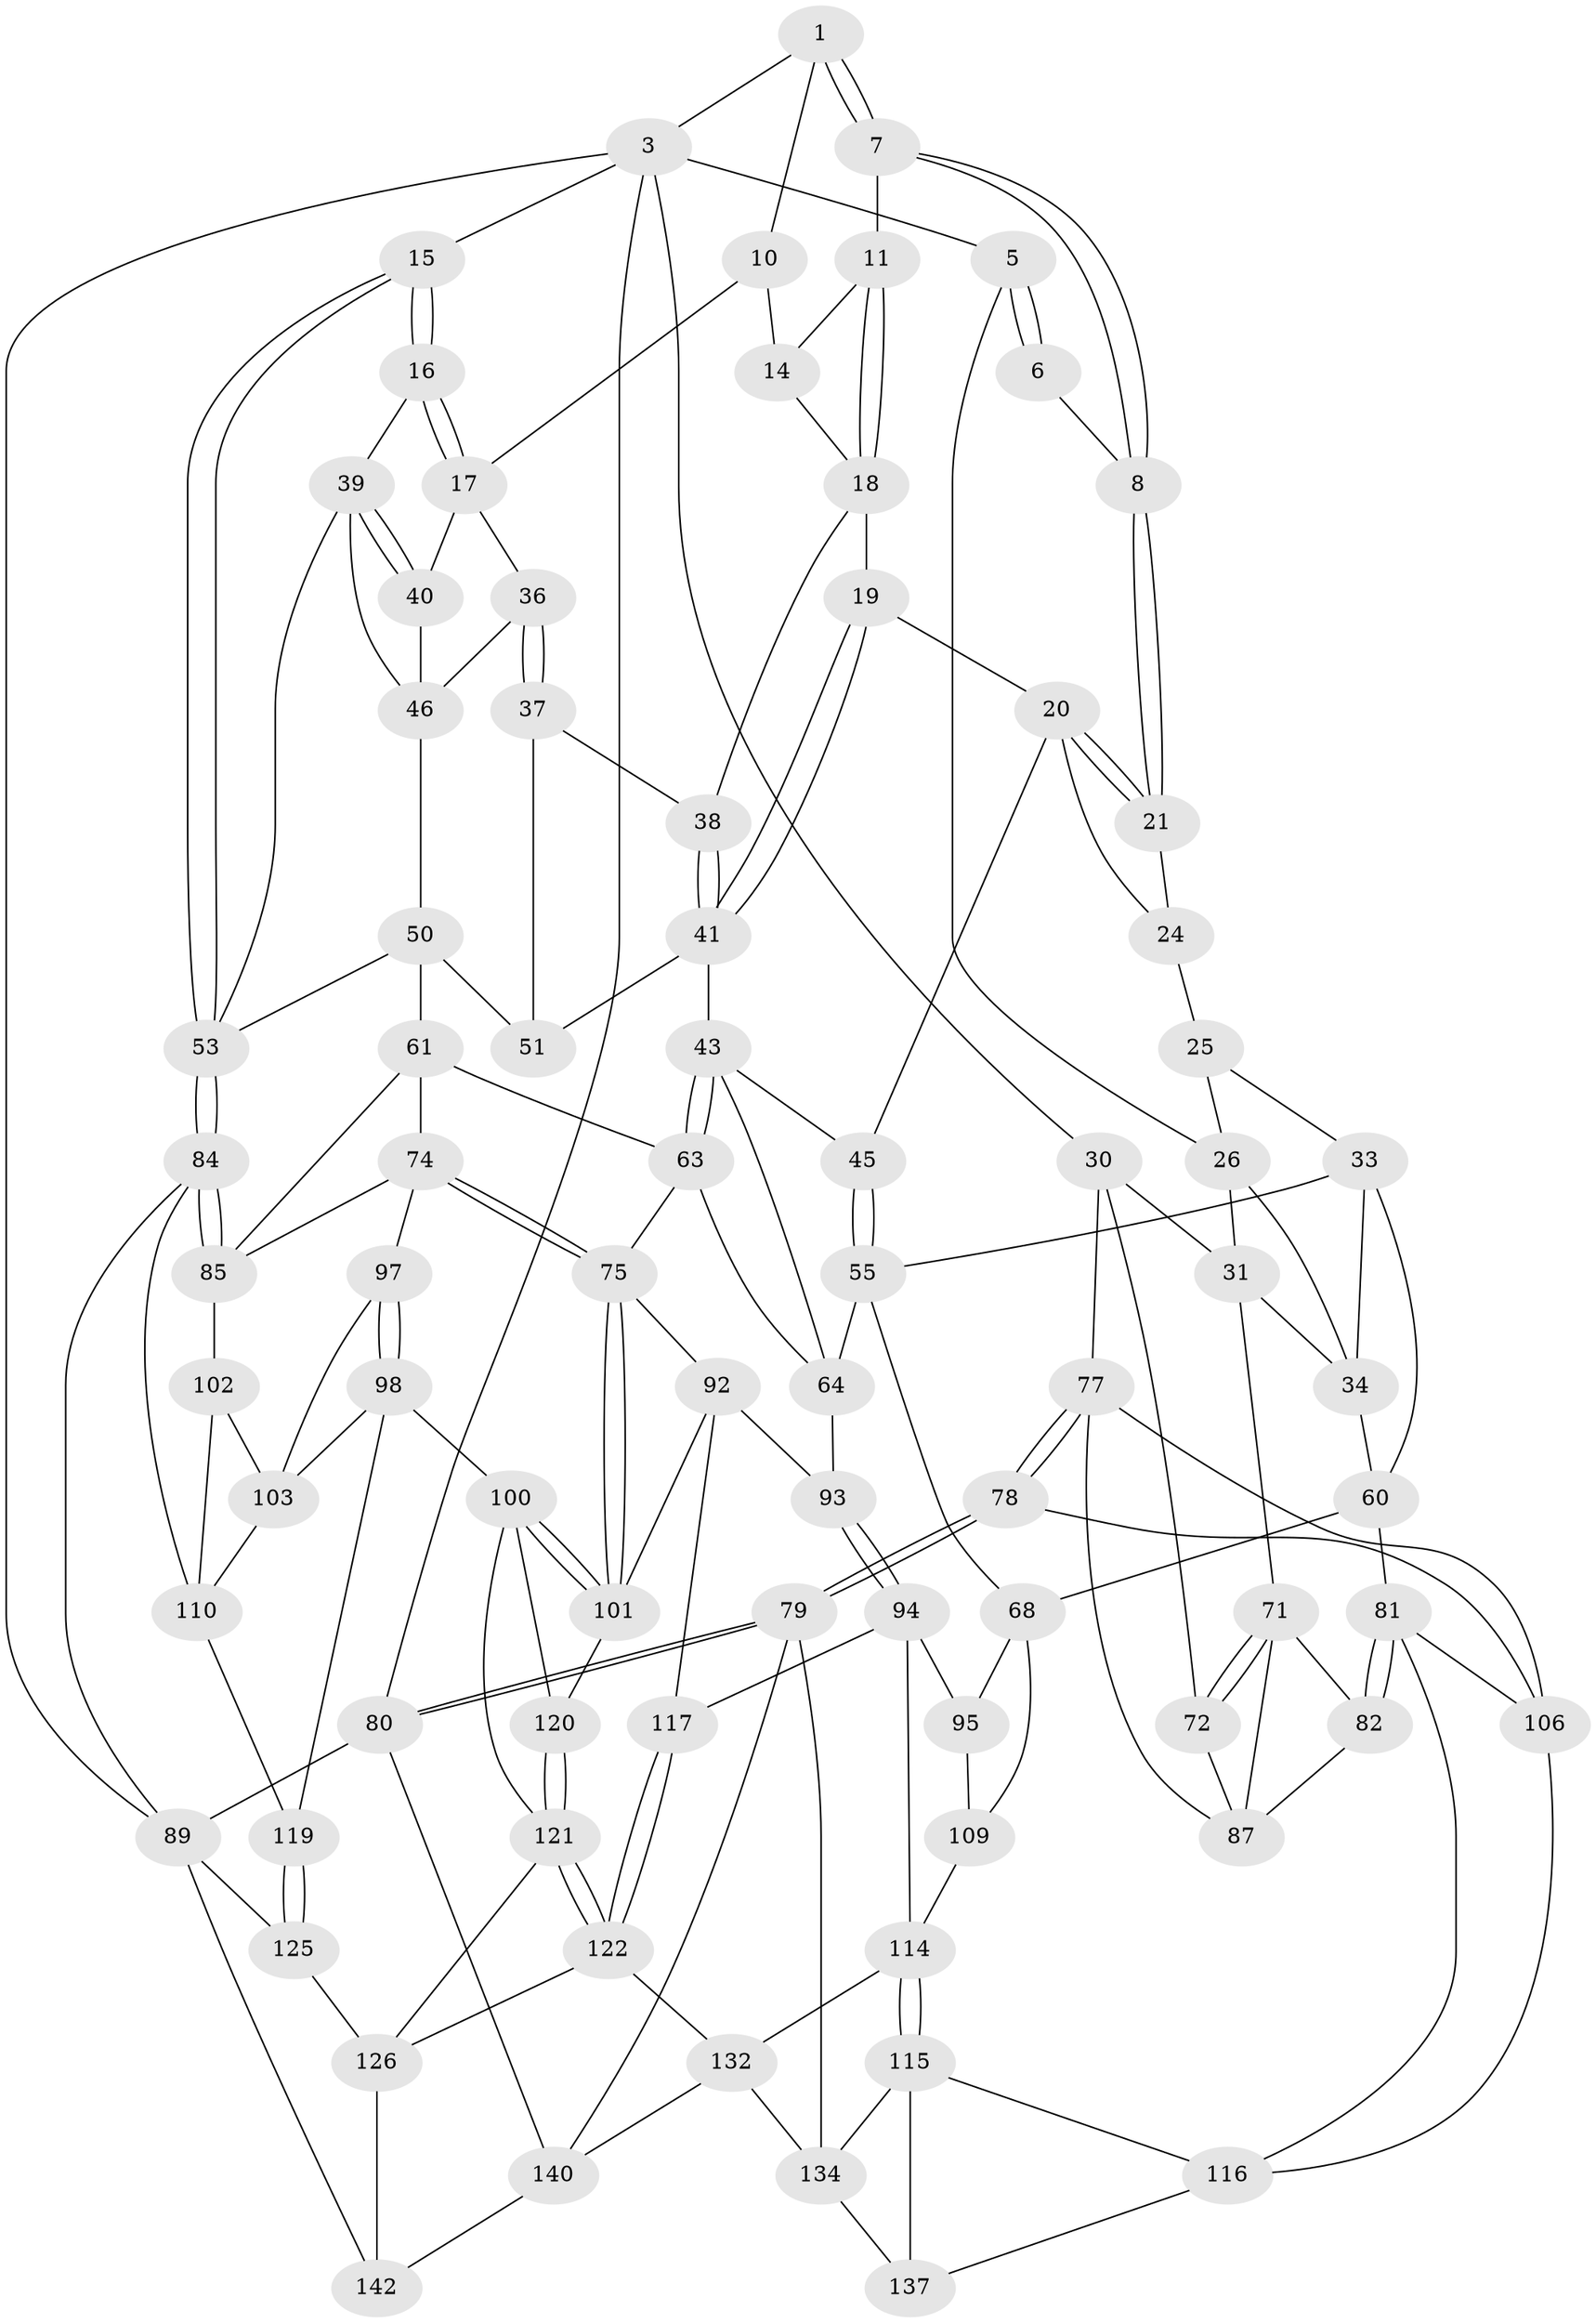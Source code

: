 // Generated by graph-tools (version 1.1) at 2025/52/02/27/25 19:52:37]
// undirected, 83 vertices, 182 edges
graph export_dot {
graph [start="1"]
  node [color=gray90,style=filled];
  1 [pos="+0.6897595771262246+0",super="+2"];
  3 [pos="+1+0",super="+4"];
  5 [pos="+0+0",super="+23"];
  6 [pos="+0.5081120922445033+0"];
  7 [pos="+0.6406919393540491+0.07464929239328945"];
  8 [pos="+0.4787339871240931+0.08574673782136151",super="+9"];
  10 [pos="+0.9147507295400381+0",super="+13"];
  11 [pos="+0.6498072061934104+0.09582914863897603",super="+12"];
  14 [pos="+0.7759532385854001+0.15719125458193992"];
  15 [pos="+1+0.0066311539457111655"];
  16 [pos="+0.9956322749952791+0.18356486671260852"];
  17 [pos="+0.8862359693089124+0.18794316864589275",super="+35"];
  18 [pos="+0.6394144759471644+0.15464373163266024",super="+22"];
  19 [pos="+0.6230147709213286+0.17991666423135905"];
  20 [pos="+0.5244240549297667+0.17839257567586178",super="+27"];
  21 [pos="+0.48500489994150575+0.12128264417398217"];
  24 [pos="+0.4549205602578835+0.15054048201722375",super="+28"];
  25 [pos="+0.38407375357988627+0.18580356177581384",super="+29"];
  26 [pos="+0.31747263949357024+0.1422809052731591",super="+32"];
  30 [pos="+0+0",super="+73"];
  31 [pos="+0.06639626940428449+0.1264810866769156",super="+58"];
  33 [pos="+0.2961571312674742+0.30600044754138545",super="+56"];
  34 [pos="+0.24210844091230382+0.25229636533203254",super="+57"];
  36 [pos="+0.8143099356379675+0.2341256310463973",super="+47"];
  37 [pos="+0.7683645928963544+0.23175316391224535",super="+48"];
  38 [pos="+0.7679788484399198+0.23155976568574826"];
  39 [pos="+0.9282338981746394+0.26142778656407345",super="+52"];
  40 [pos="+0.887706584675573+0.24880287020782194"];
  41 [pos="+0.6668710219490832+0.30182355293898455",super="+42"];
  43 [pos="+0.6297669631250777+0.36874478606524447",super="+44"];
  45 [pos="+0.5213899076160131+0.34390439512971543"];
  46 [pos="+0.8690180925663101+0.2701801476891723",super="+49"];
  50 [pos="+0.8477815320153393+0.37362290684446003",super="+59"];
  51 [pos="+0.8445671418989924+0.3715775178679239"];
  53 [pos="+1+0.3592191054264289",super="+54"];
  55 [pos="+0.4134030009719009+0.404021600586441",super="+66"];
  60 [pos="+0.23293089003776143+0.48177907291727096",super="+70"];
  61 [pos="+0.8763467702752323+0.47590960531762005",super="+62"];
  63 [pos="+0.6502710422920712+0.43163773990982723",super="+67"];
  64 [pos="+0.4922542938071555+0.5434311335379025",super="+65"];
  68 [pos="+0.4104440554921778+0.5706316569348524",super="+69"];
  71 [pos="+0.06771776743869705+0.4844860318933244",super="+83"];
  72 [pos="+0+0.5086134587656538"];
  74 [pos="+0.7906627933014813+0.5792361028292904",super="+88"];
  75 [pos="+0.747218116464292+0.6052911931519814",super="+76"];
  77 [pos="+0+0.6120727022891413",super="+104"];
  78 [pos="+0+0.8654171104265679"];
  79 [pos="+0+1",super="+139"];
  80 [pos="+0+1"];
  81 [pos="+0.24007287347030004+0.6190542125953562",super="+105"];
  82 [pos="+0.1380052274566943+0.6016422838618694"];
  84 [pos="+1+0.6506967882477571",super="+90"];
  85 [pos="+1+0.6202620899896676",super="+86"];
  87 [pos="+0.08255660718255561+0.6336276544330187",super="+91"];
  89 [pos="+1+1",super="+136"];
  92 [pos="+0.5896649773023593+0.6859512103817813",super="+108"];
  93 [pos="+0.5211949668013564+0.6860255168167501"];
  94 [pos="+0.480083405844269+0.7280855006109018",super="+118"];
  95 [pos="+0.4358249957420896+0.70841864570835",super="+96"];
  97 [pos="+0.8750820871357866+0.6894850924526222"];
  98 [pos="+0.868267965754627+0.7021973795116688",super="+99"];
  100 [pos="+0.7825892722957745+0.7398065628178451",super="+123"];
  101 [pos="+0.7485281855284529+0.6896425598376186",super="+107"];
  102 [pos="+0.9432916401843607+0.6843713827539755"];
  103 [pos="+0.9208557111752401+0.6871778183467951",super="+112"];
  106 [pos="+0.1185797849651143+0.7466295035906484",super="+128"];
  109 [pos="+0.32237127739097776+0.6857296439053666",super="+113"];
  110 [pos="+1+0.8209021913520506",super="+111"];
  114 [pos="+0.3280398155279207+0.8034817424797848",super="+124"];
  115 [pos="+0.25322579467713413+0.8445062912428842",super="+135"];
  116 [pos="+0.17548080355738316+0.7921895533613706",super="+129"];
  117 [pos="+0.5505725817429445+0.8457549466799599"];
  119 [pos="+0.8926620098389556+0.82877511962249"];
  120 [pos="+0.6467120597665944+0.752486724951507"];
  121 [pos="+0.6542179453102279+0.852903334058104",super="+127"];
  122 [pos="+0.6014326860197604+0.9062832990924485",super="+131"];
  125 [pos="+0.8319927243320487+0.9050661531471635"];
  126 [pos="+0.7870809531563862+0.8880656304441906",super="+130"];
  132 [pos="+0.42320690031025093+0.9303520135903699",super="+133"];
  134 [pos="+0.26721944664242475+0.9942565110762303",super="+138"];
  137 [pos="+0.10317084930570172+0.9228547510701681"];
  140 [pos="+0.3051310553081886+1",super="+141"];
  142 [pos="+0.6370974872962403+1"];
  1 -- 7;
  1 -- 7;
  1 -- 10;
  1 -- 3;
  3 -- 15;
  3 -- 89;
  3 -- 80;
  3 -- 5;
  3 -- 30;
  5 -- 6;
  5 -- 6;
  5 -- 26;
  6 -- 8;
  7 -- 8;
  7 -- 8;
  7 -- 11;
  8 -- 21;
  8 -- 21;
  10 -- 17;
  10 -- 14;
  11 -- 18;
  11 -- 18;
  11 -- 14;
  14 -- 18;
  15 -- 16;
  15 -- 16;
  15 -- 53;
  15 -- 53;
  16 -- 17;
  16 -- 17;
  16 -- 39;
  17 -- 40;
  17 -- 36;
  18 -- 19;
  18 -- 38;
  19 -- 20;
  19 -- 41;
  19 -- 41;
  20 -- 21;
  20 -- 21;
  20 -- 24;
  20 -- 45;
  21 -- 24;
  24 -- 25 [weight=2];
  25 -- 26;
  25 -- 33;
  26 -- 34;
  26 -- 31;
  30 -- 31;
  30 -- 72;
  30 -- 77;
  31 -- 34;
  31 -- 71;
  33 -- 34;
  33 -- 60;
  33 -- 55;
  34 -- 60;
  36 -- 37 [weight=2];
  36 -- 37;
  36 -- 46;
  37 -- 38;
  37 -- 51;
  38 -- 41;
  38 -- 41;
  39 -- 40;
  39 -- 40;
  39 -- 53;
  39 -- 46;
  40 -- 46;
  41 -- 51;
  41 -- 43;
  43 -- 63;
  43 -- 63;
  43 -- 64;
  43 -- 45;
  45 -- 55;
  45 -- 55;
  46 -- 50;
  50 -- 51;
  50 -- 61;
  50 -- 53;
  53 -- 84;
  53 -- 84;
  55 -- 64;
  55 -- 68;
  60 -- 81;
  60 -- 68;
  61 -- 85;
  61 -- 74;
  61 -- 63;
  63 -- 64;
  63 -- 75;
  64 -- 93;
  68 -- 95;
  68 -- 109;
  71 -- 72;
  71 -- 72;
  71 -- 82;
  71 -- 87;
  72 -- 87;
  74 -- 75;
  74 -- 75;
  74 -- 97;
  74 -- 85;
  75 -- 101;
  75 -- 101;
  75 -- 92;
  77 -- 78;
  77 -- 78;
  77 -- 106;
  77 -- 87;
  78 -- 79;
  78 -- 79;
  78 -- 106;
  79 -- 80;
  79 -- 80;
  79 -- 140;
  79 -- 134;
  80 -- 89;
  80 -- 140;
  81 -- 82;
  81 -- 82;
  81 -- 106;
  81 -- 116;
  82 -- 87;
  84 -- 85;
  84 -- 85;
  84 -- 89;
  84 -- 110;
  85 -- 102;
  89 -- 125;
  89 -- 142;
  92 -- 93;
  92 -- 117;
  92 -- 101;
  93 -- 94;
  93 -- 94;
  94 -- 95;
  94 -- 117;
  94 -- 114;
  95 -- 109 [weight=2];
  97 -- 98;
  97 -- 98;
  97 -- 103;
  98 -- 100;
  98 -- 119;
  98 -- 103;
  100 -- 101;
  100 -- 101;
  100 -- 120;
  100 -- 121;
  101 -- 120;
  102 -- 103;
  102 -- 110;
  103 -- 110;
  106 -- 116;
  109 -- 114;
  110 -- 119;
  114 -- 115;
  114 -- 115;
  114 -- 132;
  115 -- 116;
  115 -- 137;
  115 -- 134;
  116 -- 137;
  117 -- 122;
  117 -- 122;
  119 -- 125;
  119 -- 125;
  120 -- 121;
  120 -- 121;
  121 -- 122;
  121 -- 122;
  121 -- 126;
  122 -- 132;
  122 -- 126;
  125 -- 126;
  126 -- 142;
  132 -- 140;
  132 -- 134;
  134 -- 137;
  140 -- 142;
}
